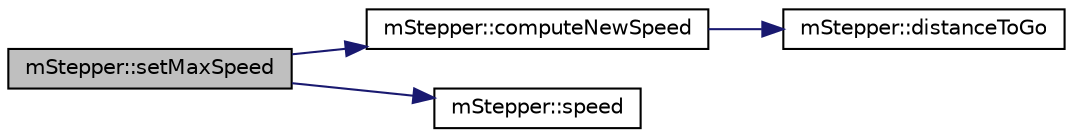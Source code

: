 digraph "mStepper::setMaxSpeed"
{
 // LATEX_PDF_SIZE
  edge [fontname="Helvetica",fontsize="10",labelfontname="Helvetica",labelfontsize="10"];
  node [fontname="Helvetica",fontsize="10",shape=record];
  rankdir="LR";
  Node1 [label="mStepper::setMaxSpeed",height=0.2,width=0.4,color="black", fillcolor="grey75", style="filled", fontcolor="black",tooltip=" "];
  Node1 -> Node2 [color="midnightblue",fontsize="10",style="solid",fontname="Helvetica"];
  Node2 [label="mStepper::computeNewSpeed",height=0.2,width=0.4,color="black", fillcolor="white", style="filled",URL="$classm_stepper.html#aaa144f38066388f8174cfec927728373",tooltip=" "];
  Node2 -> Node3 [color="midnightblue",fontsize="10",style="solid",fontname="Helvetica"];
  Node3 [label="mStepper::distanceToGo",height=0.2,width=0.4,color="black", fillcolor="white", style="filled",URL="$classm_stepper.html#ac8e6a9138ac550b59a3272478add1383",tooltip=" "];
  Node1 -> Node4 [color="midnightblue",fontsize="10",style="solid",fontname="Helvetica"];
  Node4 [label="mStepper::speed",height=0.2,width=0.4,color="black", fillcolor="white", style="filled",URL="$classm_stepper.html#a657c84e29d51bbcbfe7067d33ab402b3",tooltip=" "];
}
